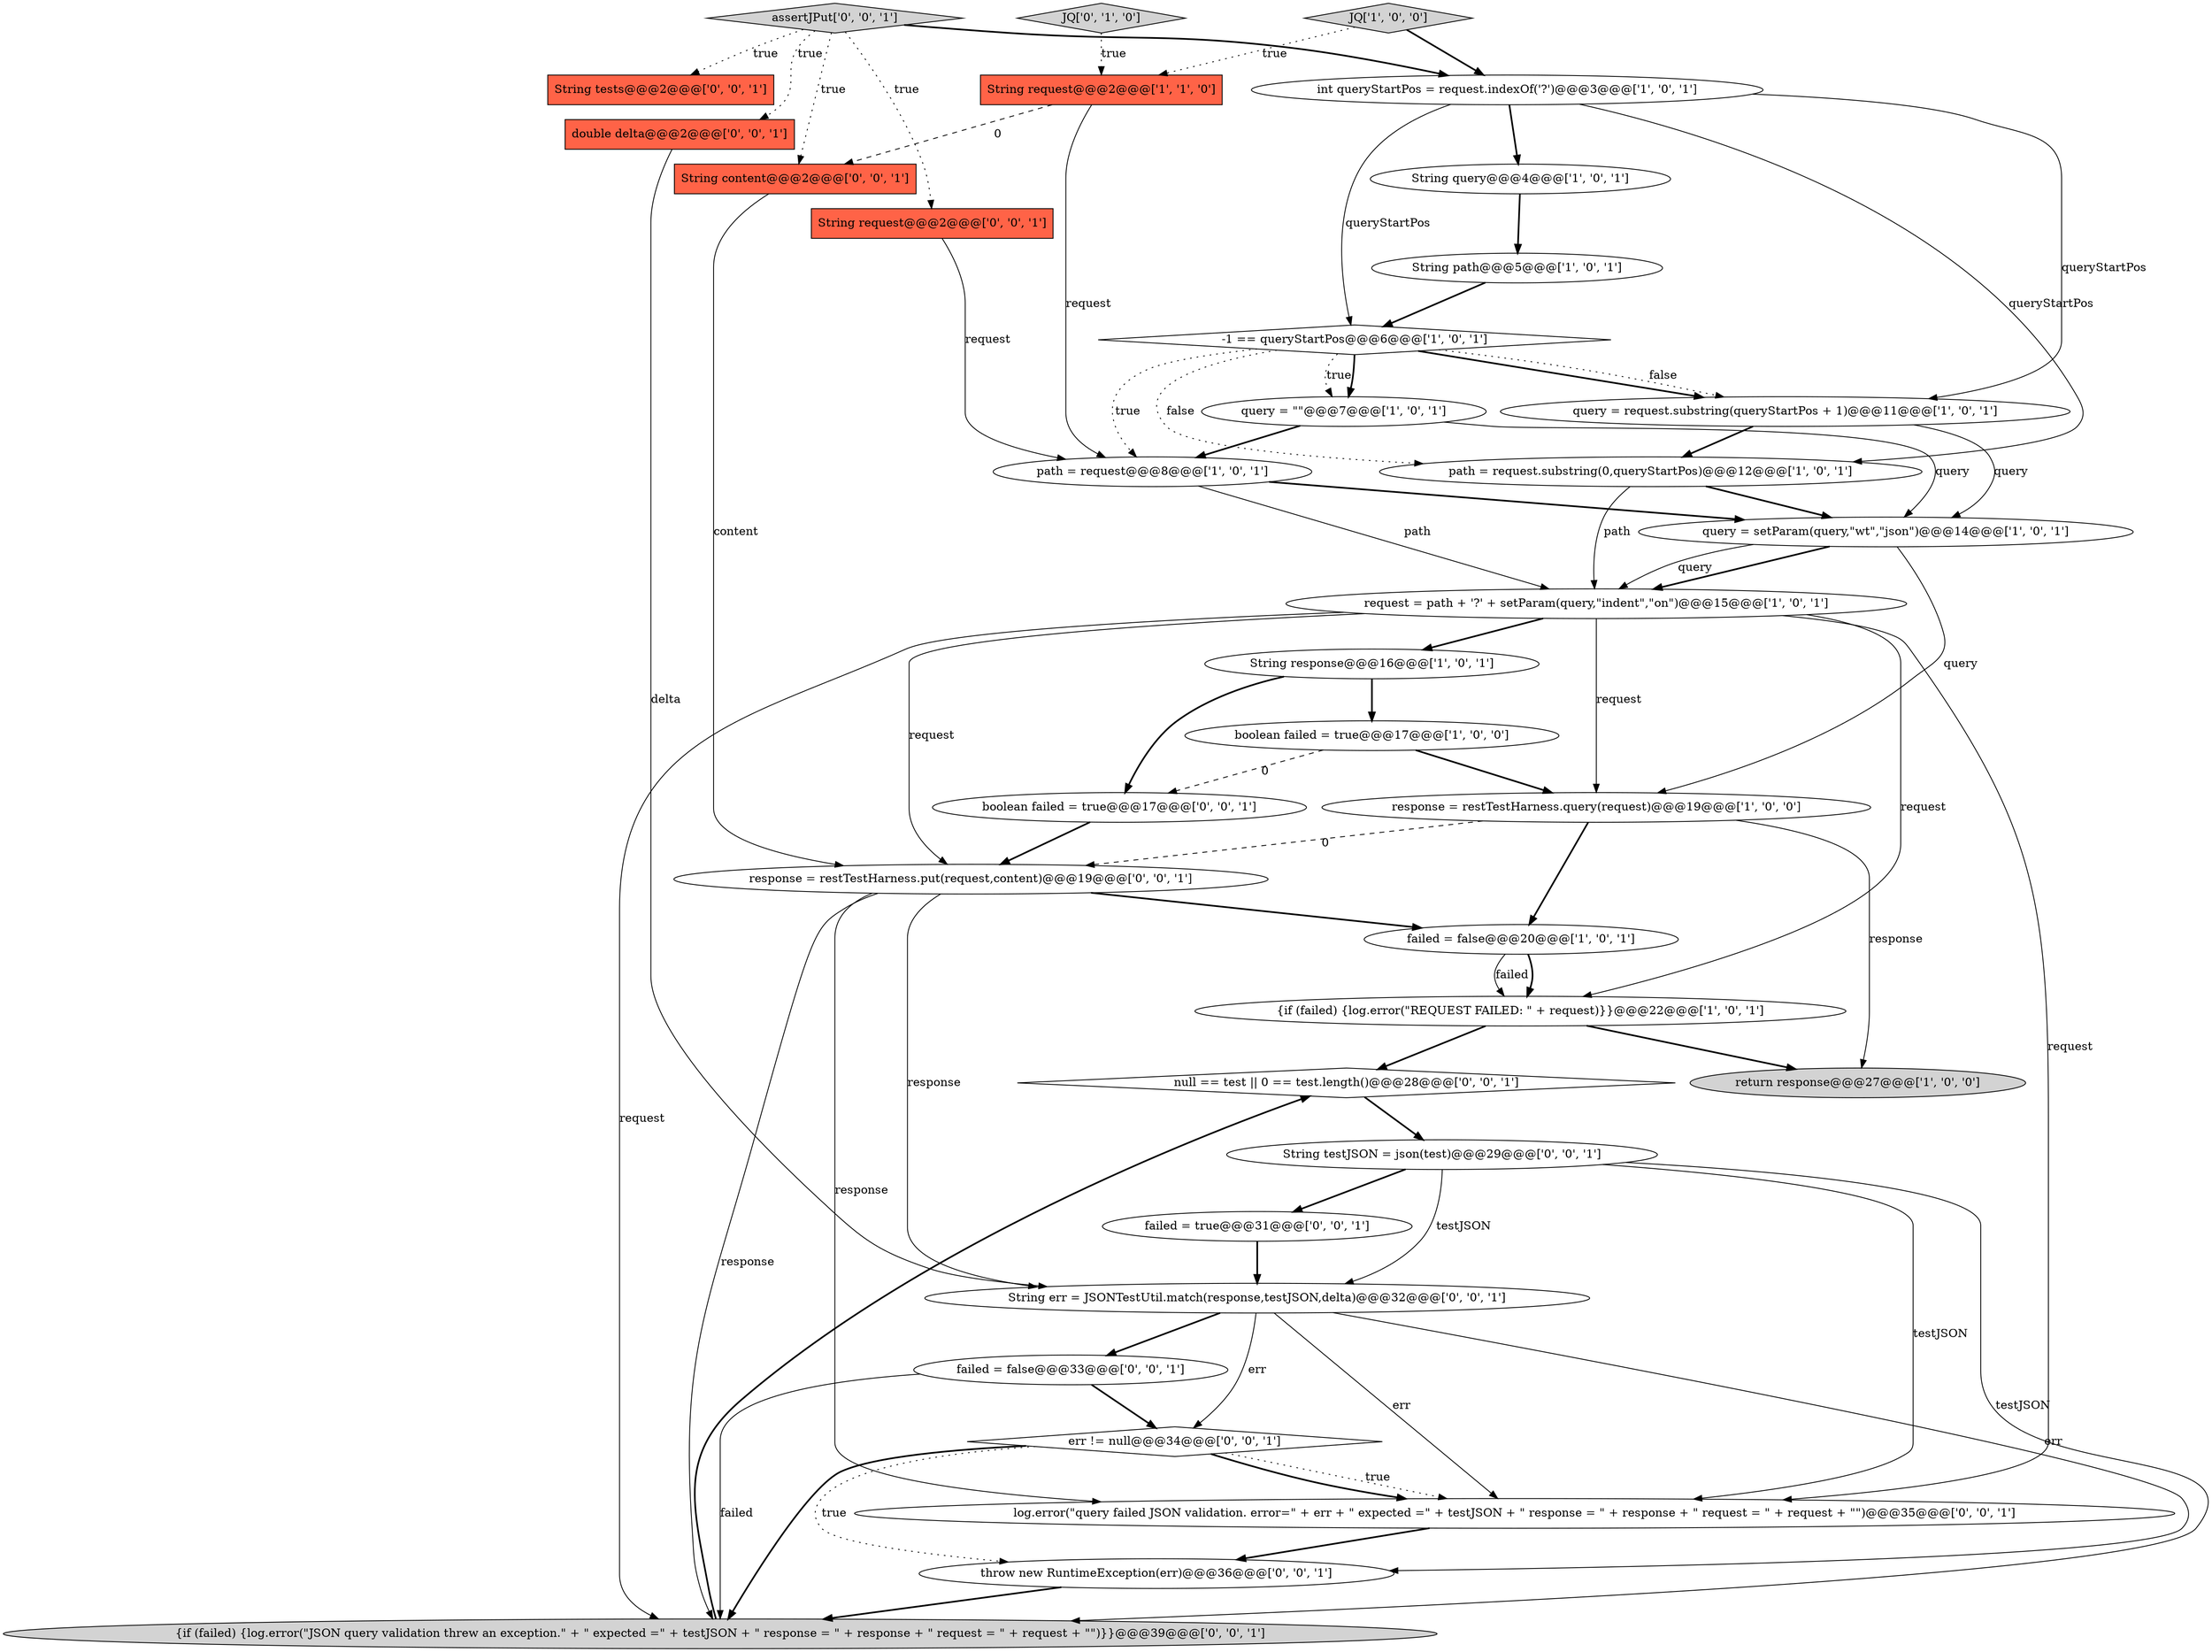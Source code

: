 digraph {
9 [style = filled, label = "query = setParam(query,\"wt\",\"json\")@@@14@@@['1', '0', '1']", fillcolor = white, shape = ellipse image = "AAA0AAABBB1BBB"];
19 [style = filled, label = "assertJPut['0', '0', '1']", fillcolor = lightgray, shape = diamond image = "AAA0AAABBB3BBB"];
23 [style = filled, label = "String err = JSONTestUtil.match(response,testJSON,delta)@@@32@@@['0', '0', '1']", fillcolor = white, shape = ellipse image = "AAA0AAABBB3BBB"];
2 [style = filled, label = "JQ['1', '0', '0']", fillcolor = lightgray, shape = diamond image = "AAA0AAABBB1BBB"];
18 [style = filled, label = "JQ['0', '1', '0']", fillcolor = lightgray, shape = diamond image = "AAA0AAABBB2BBB"];
22 [style = filled, label = "String tests@@@2@@@['0', '0', '1']", fillcolor = tomato, shape = box image = "AAA0AAABBB3BBB"];
20 [style = filled, label = "err != null@@@34@@@['0', '0', '1']", fillcolor = white, shape = diamond image = "AAA0AAABBB3BBB"];
24 [style = filled, label = "failed = true@@@31@@@['0', '0', '1']", fillcolor = white, shape = ellipse image = "AAA0AAABBB3BBB"];
7 [style = filled, label = "-1 == queryStartPos@@@6@@@['1', '0', '1']", fillcolor = white, shape = diamond image = "AAA0AAABBB1BBB"];
27 [style = filled, label = "double delta@@@2@@@['0', '0', '1']", fillcolor = tomato, shape = box image = "AAA0AAABBB3BBB"];
17 [style = filled, label = "path = request.substring(0,queryStartPos)@@@12@@@['1', '0', '1']", fillcolor = white, shape = ellipse image = "AAA0AAABBB1BBB"];
13 [style = filled, label = "boolean failed = true@@@17@@@['1', '0', '0']", fillcolor = white, shape = ellipse image = "AAA0AAABBB1BBB"];
10 [style = filled, label = "query = request.substring(queryStartPos + 1)@@@11@@@['1', '0', '1']", fillcolor = white, shape = ellipse image = "AAA0AAABBB1BBB"];
3 [style = filled, label = "String query@@@4@@@['1', '0', '1']", fillcolor = white, shape = ellipse image = "AAA0AAABBB1BBB"];
16 [style = filled, label = "{if (failed) {log.error(\"REQUEST FAILED: \" + request)}}@@@22@@@['1', '0', '1']", fillcolor = white, shape = ellipse image = "AAA0AAABBB1BBB"];
5 [style = filled, label = "return response@@@27@@@['1', '0', '0']", fillcolor = lightgray, shape = ellipse image = "AAA0AAABBB1BBB"];
30 [style = filled, label = "String content@@@2@@@['0', '0', '1']", fillcolor = tomato, shape = box image = "AAA0AAABBB3BBB"];
34 [style = filled, label = "throw new RuntimeException(err)@@@36@@@['0', '0', '1']", fillcolor = white, shape = ellipse image = "AAA0AAABBB3BBB"];
1 [style = filled, label = "failed = false@@@20@@@['1', '0', '1']", fillcolor = white, shape = ellipse image = "AAA0AAABBB1BBB"];
11 [style = filled, label = "String request@@@2@@@['1', '1', '0']", fillcolor = tomato, shape = box image = "AAA0AAABBB1BBB"];
31 [style = filled, label = "failed = false@@@33@@@['0', '0', '1']", fillcolor = white, shape = ellipse image = "AAA0AAABBB3BBB"];
21 [style = filled, label = "String request@@@2@@@['0', '0', '1']", fillcolor = tomato, shape = box image = "AAA0AAABBB3BBB"];
12 [style = filled, label = "String path@@@5@@@['1', '0', '1']", fillcolor = white, shape = ellipse image = "AAA0AAABBB1BBB"];
25 [style = filled, label = "log.error(\"query failed JSON validation. error=\" + err + \" expected =\" + testJSON + \" response = \" + response + \" request = \" + request + \"\")@@@35@@@['0', '0', '1']", fillcolor = white, shape = ellipse image = "AAA0AAABBB3BBB"];
8 [style = filled, label = "path = request@@@8@@@['1', '0', '1']", fillcolor = white, shape = ellipse image = "AAA0AAABBB1BBB"];
6 [style = filled, label = "String response@@@16@@@['1', '0', '1']", fillcolor = white, shape = ellipse image = "AAA0AAABBB1BBB"];
33 [style = filled, label = "null == test || 0 == test.length()@@@28@@@['0', '0', '1']", fillcolor = white, shape = diamond image = "AAA0AAABBB3BBB"];
4 [style = filled, label = "request = path + '?' + setParam(query,\"indent\",\"on\")@@@15@@@['1', '0', '1']", fillcolor = white, shape = ellipse image = "AAA0AAABBB1BBB"];
14 [style = filled, label = "response = restTestHarness.query(request)@@@19@@@['1', '0', '0']", fillcolor = white, shape = ellipse image = "AAA0AAABBB1BBB"];
26 [style = filled, label = "response = restTestHarness.put(request,content)@@@19@@@['0', '0', '1']", fillcolor = white, shape = ellipse image = "AAA0AAABBB3BBB"];
29 [style = filled, label = "String testJSON = json(test)@@@29@@@['0', '0', '1']", fillcolor = white, shape = ellipse image = "AAA0AAABBB3BBB"];
28 [style = filled, label = "{if (failed) {log.error(\"JSON query validation threw an exception.\" + \" expected =\" + testJSON + \" response = \" + response + \" request = \" + request + \"\")}}@@@39@@@['0', '0', '1']", fillcolor = lightgray, shape = ellipse image = "AAA0AAABBB3BBB"];
32 [style = filled, label = "boolean failed = true@@@17@@@['0', '0', '1']", fillcolor = white, shape = ellipse image = "AAA0AAABBB3BBB"];
15 [style = filled, label = "query = \"\"@@@7@@@['1', '0', '1']", fillcolor = white, shape = ellipse image = "AAA0AAABBB1BBB"];
0 [style = filled, label = "int queryStartPos = request.indexOf('?')@@@3@@@['1', '0', '1']", fillcolor = white, shape = ellipse image = "AAA0AAABBB1BBB"];
19->21 [style = dotted, label="true"];
29->28 [style = solid, label="testJSON"];
12->7 [style = bold, label=""];
4->6 [style = bold, label=""];
2->11 [style = dotted, label="true"];
10->9 [style = solid, label="query"];
29->25 [style = solid, label="testJSON"];
23->25 [style = solid, label="err"];
20->25 [style = dotted, label="true"];
9->14 [style = solid, label="query"];
8->9 [style = bold, label=""];
9->4 [style = bold, label=""];
4->28 [style = solid, label="request"];
10->17 [style = bold, label=""];
24->23 [style = bold, label=""];
11->8 [style = solid, label="request"];
7->10 [style = bold, label=""];
34->28 [style = bold, label=""];
7->8 [style = dotted, label="true"];
25->34 [style = bold, label=""];
15->9 [style = solid, label="query"];
11->30 [style = dashed, label="0"];
23->20 [style = solid, label="err"];
26->28 [style = solid, label="response"];
6->13 [style = bold, label=""];
29->23 [style = solid, label="testJSON"];
0->3 [style = bold, label=""];
16->33 [style = bold, label=""];
19->0 [style = bold, label=""];
30->26 [style = solid, label="content"];
7->10 [style = dotted, label="false"];
14->26 [style = dashed, label="0"];
31->28 [style = solid, label="failed"];
27->23 [style = solid, label="delta"];
14->1 [style = bold, label=""];
0->7 [style = solid, label="queryStartPos"];
32->26 [style = bold, label=""];
23->31 [style = bold, label=""];
20->25 [style = bold, label=""];
26->23 [style = solid, label="response"];
18->11 [style = dotted, label="true"];
6->32 [style = bold, label=""];
3->12 [style = bold, label=""];
28->33 [style = bold, label=""];
7->15 [style = dotted, label="true"];
19->22 [style = dotted, label="true"];
26->1 [style = bold, label=""];
9->4 [style = solid, label="query"];
17->9 [style = bold, label=""];
31->20 [style = bold, label=""];
4->26 [style = solid, label="request"];
4->16 [style = solid, label="request"];
20->28 [style = bold, label=""];
16->5 [style = bold, label=""];
0->10 [style = solid, label="queryStartPos"];
7->17 [style = dotted, label="false"];
26->25 [style = solid, label="response"];
21->8 [style = solid, label="request"];
23->34 [style = solid, label="err"];
7->15 [style = bold, label=""];
14->5 [style = solid, label="response"];
4->25 [style = solid, label="request"];
2->0 [style = bold, label=""];
29->24 [style = bold, label=""];
19->30 [style = dotted, label="true"];
13->14 [style = bold, label=""];
17->4 [style = solid, label="path"];
1->16 [style = bold, label=""];
1->16 [style = solid, label="failed"];
15->8 [style = bold, label=""];
8->4 [style = solid, label="path"];
33->29 [style = bold, label=""];
19->27 [style = dotted, label="true"];
0->17 [style = solid, label="queryStartPos"];
13->32 [style = dashed, label="0"];
4->14 [style = solid, label="request"];
20->34 [style = dotted, label="true"];
}
